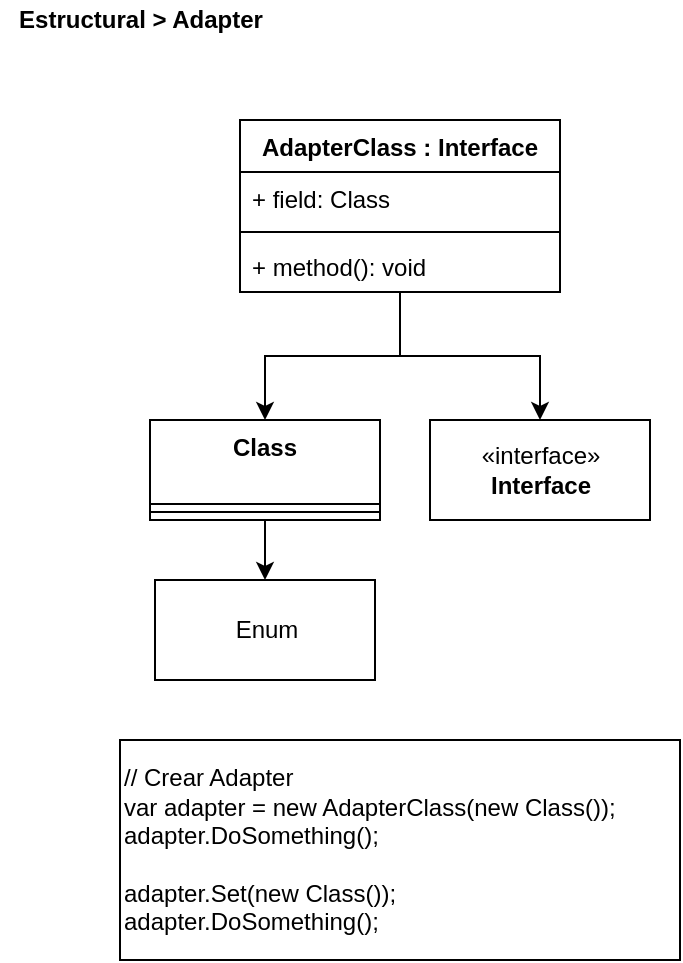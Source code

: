 <mxfile version="13.0.1" type="device"><diagram id="2dO6k6mJ6DyXyBbT0Y1m" name="Page-1"><mxGraphModel dx="1422" dy="822" grid="1" gridSize="10" guides="1" tooltips="1" connect="1" arrows="1" fold="1" page="1" pageScale="1" pageWidth="827" pageHeight="1169" math="0" shadow="0"><root><mxCell id="0"/><mxCell id="1" parent="0"/><mxCell id="jb3W8oWvL1DoOddfANbn-21" value="&lt;span&gt;// Crear Adapter&lt;br&gt;var adapter = new AdapterClass(new Class());&lt;br&gt;adapter.DoSomething();&lt;br&gt;&lt;br&gt;adapter.Set(new Class());&lt;br&gt;adapter.DoSomething();&lt;br&gt;&lt;/span&gt;" style="rounded=0;whiteSpace=wrap;html=1;align=left;labelBackgroundColor=#ffffff;" parent="1" vertex="1"><mxGeometry x="60" y="370" width="280" height="110" as="geometry"/></mxCell><mxCell id="_gdt-Ls8ZpUdM3LCKQaS-1" value="&lt;b&gt;Estructural &amp;gt; Adapter&lt;/b&gt;" style="text;html=1;align=center;verticalAlign=middle;resizable=0;points=[];autosize=1;" parent="1" vertex="1"><mxGeometry width="140" height="20" as="geometry"/></mxCell><mxCell id="HzuhFExW9abT2UwloHzH-1" value="«interface»&lt;br&gt;&lt;b&gt;Interface&lt;/b&gt;" style="html=1;" vertex="1" parent="1"><mxGeometry x="215" y="210" width="110" height="50" as="geometry"/></mxCell><mxCell id="HzuhFExW9abT2UwloHzH-12" style="edgeStyle=orthogonalEdgeStyle;rounded=0;orthogonalLoop=1;jettySize=auto;html=1;entryX=0.5;entryY=0;entryDx=0;entryDy=0;" edge="1" parent="1" source="HzuhFExW9abT2UwloHzH-2" target="HzuhFExW9abT2UwloHzH-6"><mxGeometry relative="1" as="geometry"/></mxCell><mxCell id="HzuhFExW9abT2UwloHzH-13" style="edgeStyle=orthogonalEdgeStyle;rounded=0;orthogonalLoop=1;jettySize=auto;html=1;entryX=0.5;entryY=0;entryDx=0;entryDy=0;" edge="1" parent="1" source="HzuhFExW9abT2UwloHzH-2" target="HzuhFExW9abT2UwloHzH-1"><mxGeometry relative="1" as="geometry"/></mxCell><mxCell id="HzuhFExW9abT2UwloHzH-11" style="edgeStyle=orthogonalEdgeStyle;rounded=0;orthogonalLoop=1;jettySize=auto;html=1;entryX=0.5;entryY=0;entryDx=0;entryDy=0;" edge="1" parent="1" source="HzuhFExW9abT2UwloHzH-6" target="HzuhFExW9abT2UwloHzH-10"><mxGeometry relative="1" as="geometry"/></mxCell><mxCell id="HzuhFExW9abT2UwloHzH-10" value="Enum" style="html=1;" vertex="1" parent="1"><mxGeometry x="77.5" y="290" width="110" height="50" as="geometry"/></mxCell><mxCell id="HzuhFExW9abT2UwloHzH-2" value="AdapterClass : Interface" style="swimlane;fontStyle=1;align=center;verticalAlign=top;childLayout=stackLayout;horizontal=1;startSize=26;horizontalStack=0;resizeParent=1;resizeParentMax=0;resizeLast=0;collapsible=1;marginBottom=0;" vertex="1" parent="1"><mxGeometry x="120" y="60" width="160" height="86" as="geometry"/></mxCell><mxCell id="HzuhFExW9abT2UwloHzH-3" value="+ field: Class" style="text;strokeColor=none;fillColor=none;align=left;verticalAlign=top;spacingLeft=4;spacingRight=4;overflow=hidden;rotatable=0;points=[[0,0.5],[1,0.5]];portConstraint=eastwest;" vertex="1" parent="HzuhFExW9abT2UwloHzH-2"><mxGeometry y="26" width="160" height="26" as="geometry"/></mxCell><mxCell id="HzuhFExW9abT2UwloHzH-4" value="" style="line;strokeWidth=1;fillColor=none;align=left;verticalAlign=middle;spacingTop=-1;spacingLeft=3;spacingRight=3;rotatable=0;labelPosition=right;points=[];portConstraint=eastwest;" vertex="1" parent="HzuhFExW9abT2UwloHzH-2"><mxGeometry y="52" width="160" height="8" as="geometry"/></mxCell><mxCell id="HzuhFExW9abT2UwloHzH-5" value="+ method(): void" style="text;strokeColor=none;fillColor=none;align=left;verticalAlign=top;spacingLeft=4;spacingRight=4;overflow=hidden;rotatable=0;points=[[0,0.5],[1,0.5]];portConstraint=eastwest;" vertex="1" parent="HzuhFExW9abT2UwloHzH-2"><mxGeometry y="60" width="160" height="26" as="geometry"/></mxCell><mxCell id="HzuhFExW9abT2UwloHzH-6" value="Class" style="swimlane;fontStyle=1;align=center;verticalAlign=top;childLayout=stackLayout;horizontal=1;startSize=42;horizontalStack=0;resizeParent=1;resizeParentMax=0;resizeLast=0;collapsible=1;marginBottom=0;" vertex="1" parent="1"><mxGeometry x="75" y="210" width="115" height="50" as="geometry"/></mxCell><mxCell id="HzuhFExW9abT2UwloHzH-8" value="" style="line;strokeWidth=1;fillColor=none;align=left;verticalAlign=middle;spacingTop=-1;spacingLeft=3;spacingRight=3;rotatable=0;labelPosition=right;points=[];portConstraint=eastwest;" vertex="1" parent="HzuhFExW9abT2UwloHzH-6"><mxGeometry y="42" width="115" height="8" as="geometry"/></mxCell></root></mxGraphModel></diagram></mxfile>